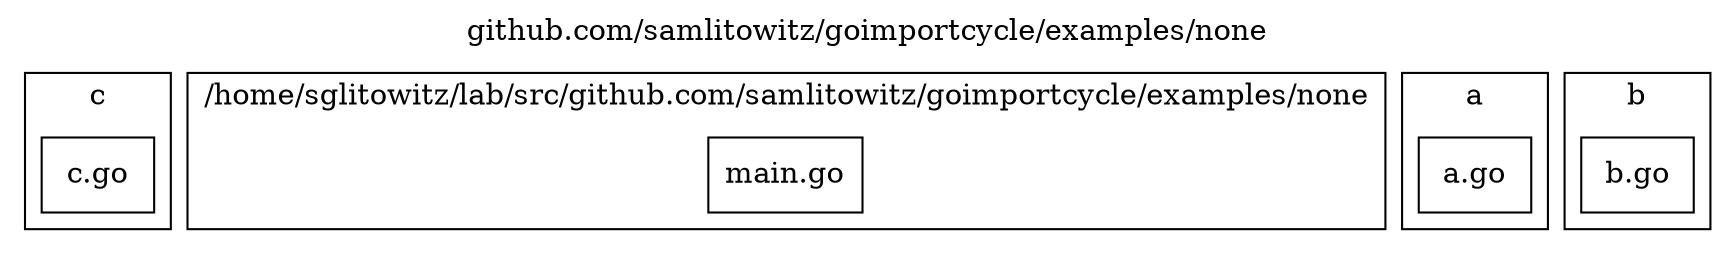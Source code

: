 
digraph {
	labelloc="t";
	label="github.com/samlitowitz/goimportcycle/examples/none";
	rankdir="TB";
	node [shape="rect"];

	subgraph cluster_pkg_c {
		label="c";
		style="filled";
		fontcolor="#000000";
		fillcolor="#ffffff";

		pkg_c_file_c [label="c.go", style="filled", fontcolor="#000000", fillcolor="#ffffff"];
	};

	subgraph cluster_pkg_main {
		label="/home/sglitowitz/lab/src/github.com/samlitowitz/goimportcycle/examples/none";
		style="filled";
		fontcolor="#000000";
		fillcolor="#ffffff";

		pkg_main_file_main [label="main.go", style="filled", fontcolor="#000000", fillcolor="#ffffff"];
	};

	subgraph cluster_pkg_a {
		label="a";
		style="filled";
		fontcolor="#000000";
		fillcolor="#ffffff";

		pkg_a_file_a [label="a.go", style="filled", fontcolor="#000000", fillcolor="#ffffff"];
	};

	subgraph cluster_pkg_b {
		label="b";
		style="filled";
		fontcolor="#000000";
		fillcolor="#ffffff";

		pkg_b_file_b [label="b.go", style="filled", fontcolor="#000000", fillcolor="#ffffff"];
	};

}
